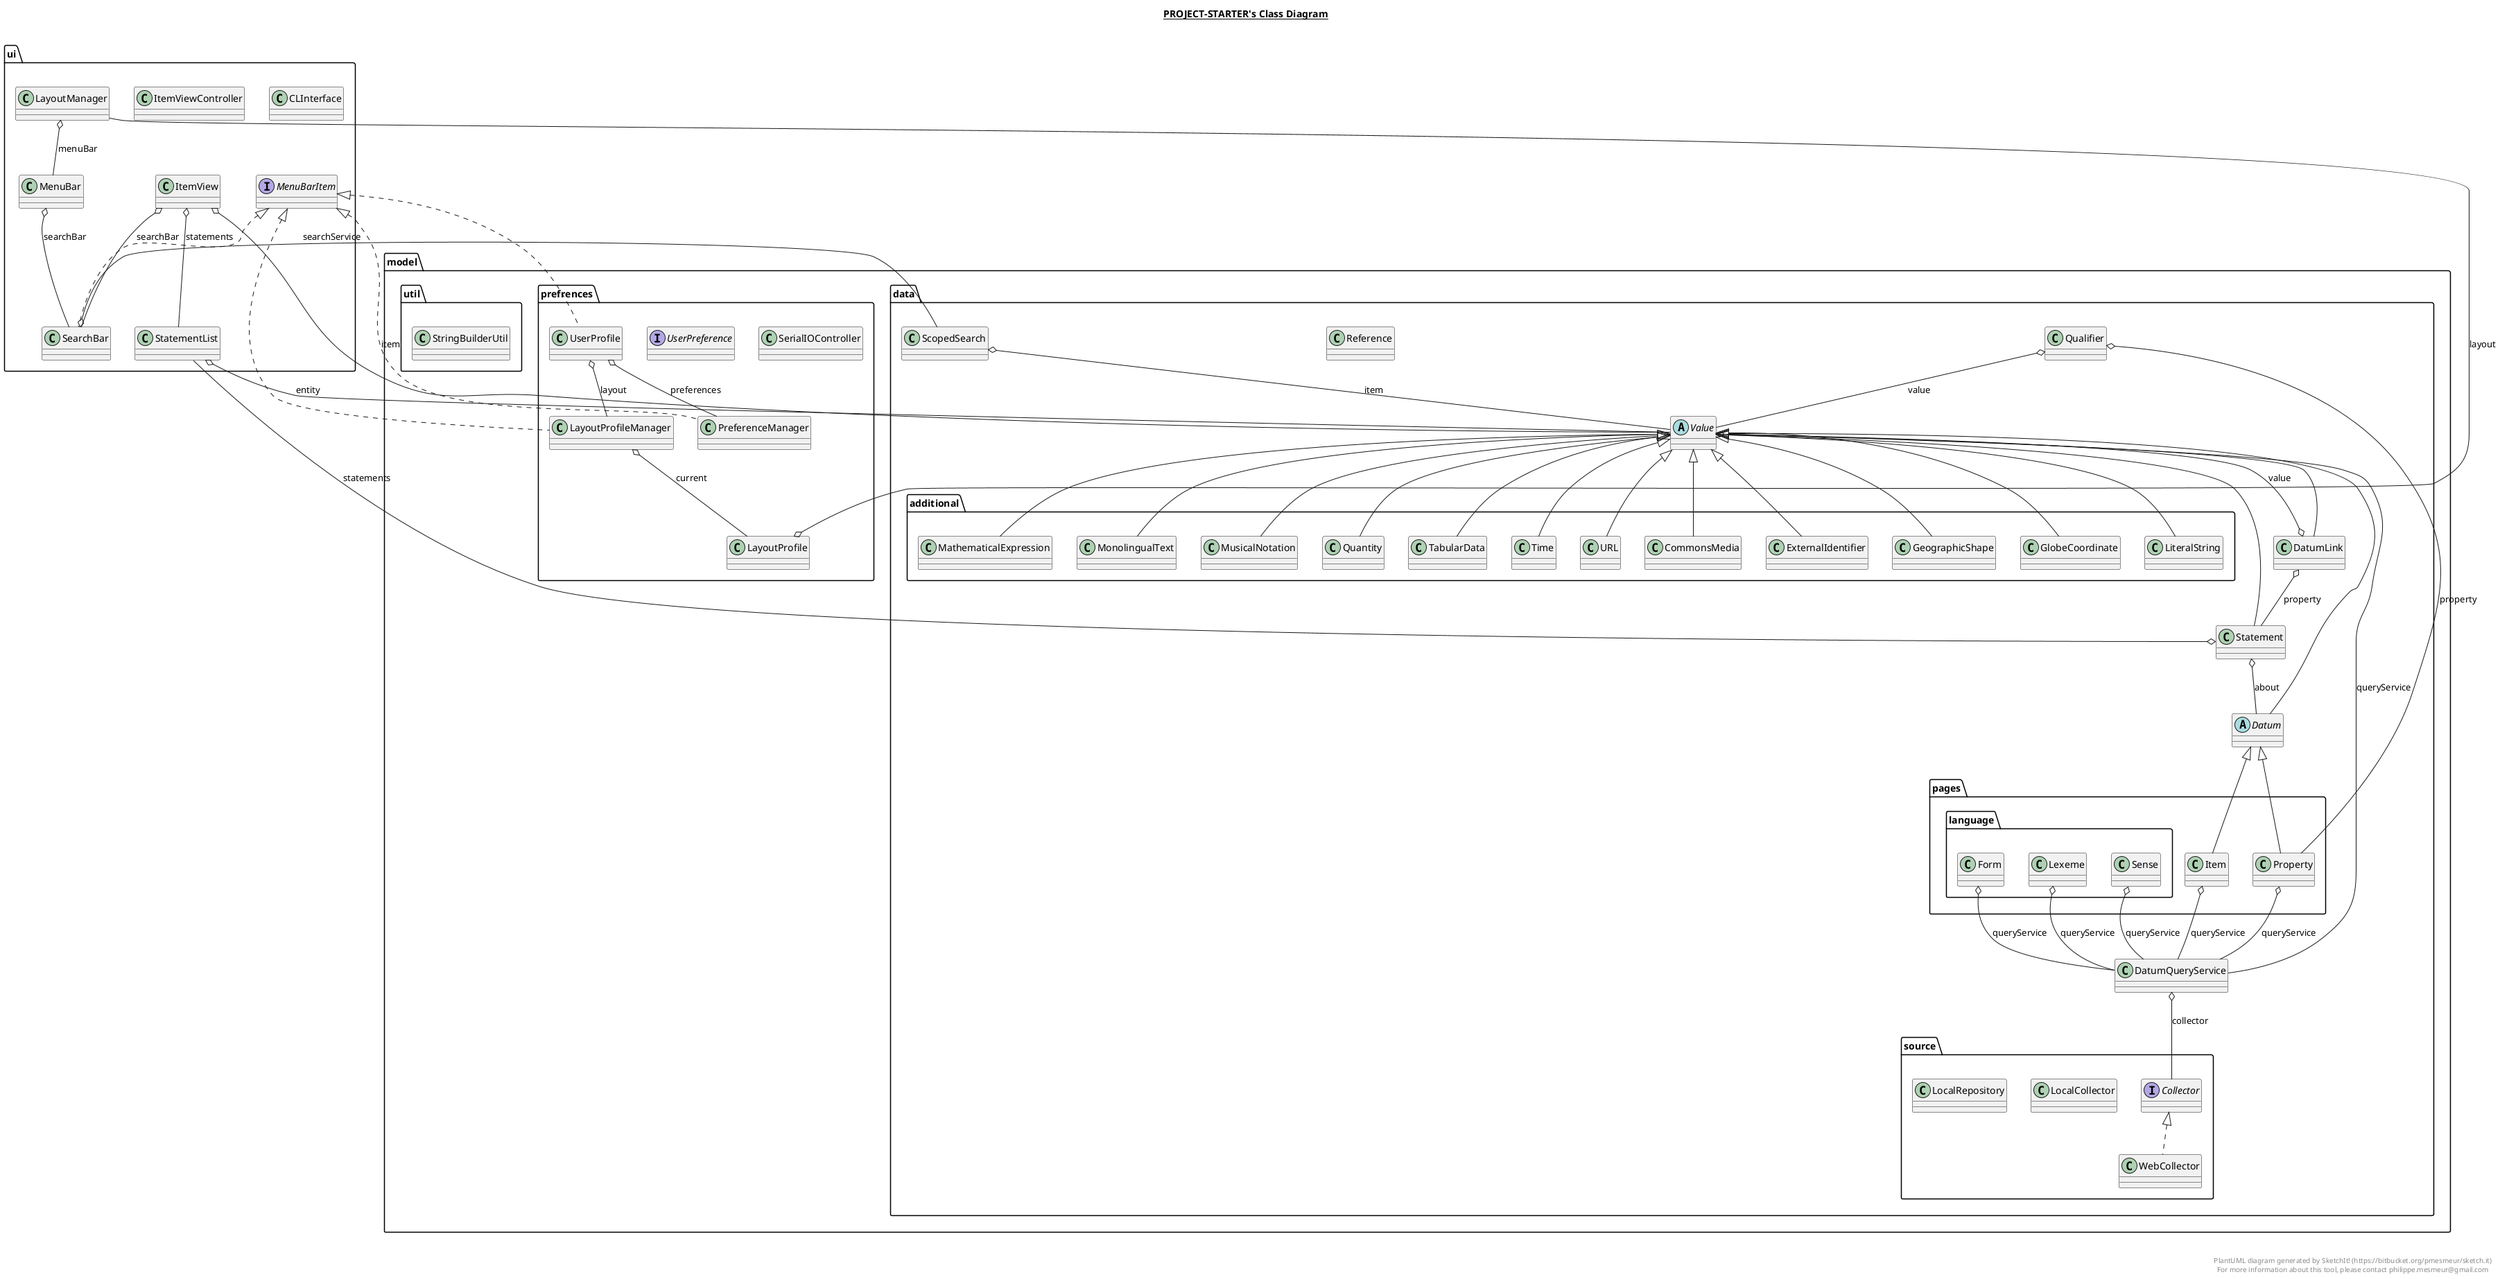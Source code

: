 @startuml

title __PROJECT-STARTER's Class Diagram__\n

  namespace model.data {
    abstract class model.data.Datum {
    }
  }
  

  namespace model.data {
    class model.data.DatumLink {
    }
  }
  

  namespace model.data {
    class model.data.DatumQueryService {
    }
  }
  

  namespace model.data {
    class model.data.Qualifier {
    }
  }
  

  namespace model.data {
    class model.data.Reference {
    }
  }
  

  namespace model.data {
    class model.data.ScopedSearch {
    }
  }
  

  namespace model.data {
    class model.data.Statement {
    }
  }
  

  namespace model.data {
    abstract class model.data.Value {
    }
  }
  

  namespace model.data {
    namespace additional {
      class model.data.additional.CommonsMedia {
      }
    }
  }
  

  namespace model.data {
    namespace additional {
      class model.data.additional.ExternalIdentifier {
      }
    }
  }
  

  namespace model.data {
    namespace additional {
      class model.data.additional.GeographicShape {
      }
    }
  }
  

  namespace model.data {
    namespace additional {
      class model.data.additional.GlobeCoordinate {
      }
    }
  }
  

  namespace model.data {
    namespace additional {
      class model.data.additional.LiteralString {
      }
    }
  }
  

  namespace model.data {
    namespace additional {
      class model.data.additional.MathematicalExpression {
      }
    }
  }
  

  namespace model.data {
    namespace additional {
      class model.data.additional.MonolingualText {
      }
    }
  }
  

  namespace model.data {
    namespace additional {
      class model.data.additional.MusicalNotation {
      }
    }
  }
  

  namespace model.data {
    namespace additional {
      class model.data.additional.Quantity {
      }
    }
  }
  

  namespace model.data {
    namespace additional {
      class model.data.additional.TabularData {
      }
    }
  }
  

  namespace model.data {
    namespace additional {
      class model.data.additional.Time {
      }
    }
  }
  

  namespace model.data {
    namespace additional {
      class model.data.additional.URL {
      }
    }
  }
  

  namespace model.data {
    namespace pages {
      class model.data.pages.Item {
      }
    }
  }
  

  namespace model.data {
    namespace pages {
      class model.data.pages.Property {
      }
    }
  }
  

  namespace model.data {
    namespace pages {
      namespace language {
        class model.data.pages.language.Form {
        }
      }
    }
  }
  

  namespace model.data {
    namespace pages {
      namespace language {
        class model.data.pages.language.Lexeme {
        }
      }
    }
  }
  

  namespace model.data {
    namespace pages {
      namespace language {
        class model.data.pages.language.Sense {
        }
      }
    }
  }
  

  namespace model.data {
    namespace source {
      interface model.data.source.Collector {
      }
    }
  }
  

  namespace model.data {
    namespace source {
      class model.data.source.LocalCollector {
      }
    }
  }
  

  namespace model.data {
    namespace source {
      class model.data.source.LocalRepository {
      }
    }
  }
  

  namespace model.data {
    namespace source {
      class model.data.source.WebCollector {
      }
    }
  }
  

  namespace model.prefrences {
    class model.prefrences.LayoutProfile {
    }
  }
  

  namespace model.prefrences {
    class model.prefrences.LayoutProfileManager {
    }
  }
  

  namespace model.prefrences {
    class model.prefrences.PreferenceManager {
    }
  }
  

  namespace model.prefrences {
    class model.prefrences.SerialIOController {
    }
  }
  

  namespace model.prefrences {
    interface model.prefrences.UserPreference {
    }
  }
  

  namespace model.prefrences {
    class model.prefrences.UserProfile {
    }
  }
  

  namespace model.util {
    class model.util.StringBuilderUtil {
    }
  }
  

  namespace ui {
    class ui.CLInterface {
    }
  }
  

  namespace ui {
    class ui.ItemView {
    }
  }
  

  namespace ui {
    class ui.ItemViewController {
    }
  }
  

  namespace ui {
    class ui.LayoutManager {
    }
  }
  

  namespace ui {
    class ui.MenuBar {
    }
  }
  

  namespace ui {
    interface ui.MenuBarItem {
    }
  }
  

  namespace ui {
    class ui.SearchBar {
    }
  }
  

  namespace ui {
    class ui.StatementList {
    }
  }
  

  model.data.Datum -up-|> model.data.Value
  model.data.DatumLink -up-|> model.data.Value
  model.data.DatumLink o-- model.data.Statement : property
  model.data.DatumLink o-- model.data.Value : value
  model.data.DatumQueryService o-- model.data.source.Collector : collector
  model.data.Qualifier o-- model.data.pages.Property : property
  model.data.Qualifier o-- model.data.Value : value
  model.data.ScopedSearch o-- model.data.Value : item
  model.data.Statement -up-|> model.data.Value
  model.data.Statement o-- model.data.Datum : about
  model.data.Statement o-- ui.StatementList : statements
  model.data.Value o-- model.data.DatumQueryService : queryService
  model.data.additional.CommonsMedia -up-|> model.data.Value
  model.data.additional.ExternalIdentifier -up-|> model.data.Value
  model.data.additional.GeographicShape -up-|> model.data.Value
  model.data.additional.GlobeCoordinate -up-|> model.data.Value
  model.data.additional.LiteralString -up-|> model.data.Value
  model.data.additional.MathematicalExpression -up-|> model.data.Value
  model.data.additional.MonolingualText -up-|> model.data.Value
  model.data.additional.MusicalNotation -up-|> model.data.Value
  model.data.additional.Quantity -up-|> model.data.Value
  model.data.additional.TabularData -up-|> model.data.Value
  model.data.additional.Time -up-|> model.data.Value
  model.data.additional.URL -up-|> model.data.Value
  model.data.pages.Item -up-|> model.data.Datum
  model.data.pages.Item o-- model.data.DatumQueryService : queryService
  model.data.pages.Property -up-|> model.data.Datum
  model.data.pages.Property o-- model.data.DatumQueryService : queryService
  model.data.pages.language.Form o-- model.data.DatumQueryService : queryService
  model.data.pages.language.Lexeme o-- model.data.DatumQueryService : queryService
  model.data.pages.language.Sense o-- model.data.DatumQueryService : queryService
  model.data.source.WebCollector .up.|> model.data.source.Collector
  model.prefrences.LayoutProfile o-- ui.LayoutManager : layout
  model.prefrences.LayoutProfileManager .up.|> ui.MenuBarItem
  model.prefrences.LayoutProfileManager o-- model.prefrences.LayoutProfile : current
  model.prefrences.PreferenceManager .up.|> ui.MenuBarItem
  model.prefrences.UserProfile .up.|> ui.MenuBarItem
  model.prefrences.UserProfile o-- model.prefrences.LayoutProfileManager : layout
  model.prefrences.UserProfile o-- model.prefrences.PreferenceManager : preferences
  ui.ItemView o-- model.data.Value : item
  ui.ItemView o-- ui.SearchBar : searchBar
  ui.ItemView o-- ui.StatementList : statements
  ui.LayoutManager o-- ui.MenuBar : menuBar
  ui.MenuBar o-- ui.SearchBar : searchBar
  ui.SearchBar .up.|> ui.MenuBarItem
  ui.SearchBar o-- model.data.ScopedSearch : searchService
  ui.StatementList o-- model.data.Value : entity


right footer


PlantUML diagram generated by SketchIt! (https://bitbucket.org/pmesmeur/sketch.it)
For more information about this tool, please contact philippe.mesmeur@gmail.com
endfooter

@enduml
